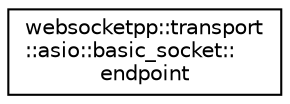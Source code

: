 digraph "Graphical Class Hierarchy"
{
  edge [fontname="Helvetica",fontsize="10",labelfontname="Helvetica",labelfontsize="10"];
  node [fontname="Helvetica",fontsize="10",shape=record];
  rankdir="LR";
  Node0 [label="websocketpp::transport\l::asio::basic_socket::\lendpoint",height=0.2,width=0.4,color="black", fillcolor="white", style="filled",URL="$classwebsocketpp_1_1transport_1_1asio_1_1basic__socket_1_1endpoint.html",tooltip="Basic ASIO endpoint socket component. "];
}
